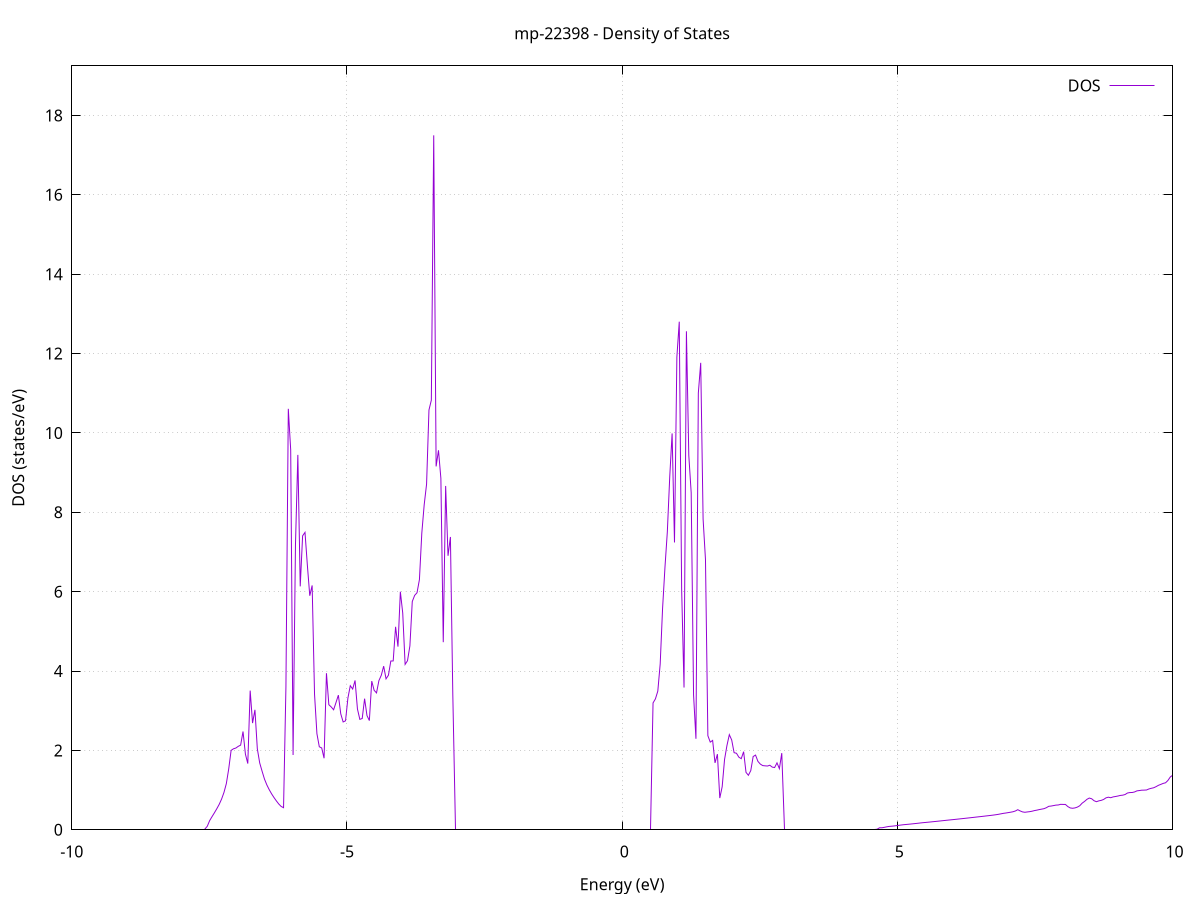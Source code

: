 set title 'mp-22398 - Density of States'
set xlabel 'Energy (eV)'
set ylabel 'DOS (states/eV)'
set grid
set xrange [-10:10]
set yrange [0:19.250]
set xzeroaxis lt -1
set terminal png size 800,600
set output 'mp-22398_dos_gnuplot.png'
plot '-' using 1:2 with lines title 'DOS'
-63.327700 0.000000
-63.284400 0.000000
-63.241100 0.000000
-63.197800 0.000000
-63.154400 0.000000
-63.111100 0.000000
-63.067800 0.000000
-63.024500 0.000000
-62.981200 0.000000
-62.937900 0.000000
-62.894600 0.000000
-62.851200 0.000000
-62.807900 0.000000
-62.764600 0.000000
-62.721300 0.000000
-62.678000 0.000000
-62.634700 0.000000
-62.591400 0.000000
-62.548000 0.000000
-62.504700 0.000000
-62.461400 0.000000
-62.418100 0.000000
-62.374800 0.000000
-62.331500 0.000000
-62.288100 0.000000
-62.244800 0.000000
-62.201500 0.000000
-62.158200 0.000000
-62.114900 0.000000
-62.071600 0.000000
-62.028300 0.000000
-61.984900 0.000000
-61.941600 0.000000
-61.898300 0.000000
-61.855000 0.000000
-61.811700 0.000000
-61.768400 0.000000
-61.725100 0.000000
-61.681700 0.000000
-61.638400 0.000000
-61.595100 0.000000
-61.551800 0.000000
-61.508500 0.000000
-61.465200 0.000000
-61.421900 0.000000
-61.378500 0.000000
-61.335200 0.000000
-61.291900 0.000000
-61.248600 0.000000
-61.205300 0.000000
-61.162000 0.000000
-61.118700 0.000000
-61.075300 0.000000
-61.032000 0.000000
-60.988700 0.000000
-60.945400 0.000000
-60.902100 0.000000
-60.858800 0.000000
-60.815500 0.000000
-60.772100 0.000000
-60.728800 0.000000
-60.685500 0.000000
-60.642200 0.000000
-60.598900 0.000000
-60.555600 0.000000
-60.512200 0.000000
-60.468900 0.000000
-60.425600 0.000000
-60.382300 0.000000
-60.339000 0.000000
-60.295700 0.000000
-60.252400 0.000000
-60.209000 0.000000
-60.165700 0.000000
-60.122400 0.000000
-60.079100 0.000000
-60.035800 0.000000
-59.992500 0.000000
-59.949200 0.000000
-59.905800 0.000000
-59.862500 0.000000
-59.819200 0.000000
-59.775900 0.000000
-59.732600 0.000000
-59.689300 0.000000
-59.646000 0.000000
-59.602600 0.000000
-59.559300 0.000000
-59.516000 0.000000
-59.472700 0.000000
-59.429400 0.000000
-59.386100 0.000000
-59.342800 0.000000
-59.299400 0.000000
-59.256100 0.000000
-59.212800 0.000000
-59.169500 0.000000
-59.126200 0.000000
-59.082900 0.000000
-59.039600 0.000000
-58.996200 0.000000
-58.952900 0.000000
-58.909600 0.000000
-58.866300 0.000000
-58.823000 0.000000
-58.779700 0.000000
-58.736300 0.000000
-58.693000 0.000000
-58.649700 0.000000
-58.606400 0.000000
-58.563100 0.000000
-58.519800 0.000000
-58.476500 0.000000
-58.433100 0.000000
-58.389800 0.000000
-58.346500 0.000000
-58.303200 0.000000
-58.259900 0.000000
-58.216600 0.000000
-58.173300 0.000000
-58.129900 0.000000
-58.086600 0.000000
-58.043300 0.000000
-58.000000 0.000000
-57.956700 0.000000
-57.913400 0.000000
-57.870100 0.000000
-57.826700 0.000000
-57.783400 0.000000
-57.740100 0.000000
-57.696800 0.000000
-57.653500 0.000000
-57.610200 0.000000
-57.566900 0.000000
-57.523500 0.000000
-57.480200 0.000000
-57.436900 0.000000
-57.393600 0.000000
-57.350300 0.000000
-57.307000 0.000000
-57.263700 0.000000
-57.220300 0.000000
-57.177000 0.000000
-57.133700 0.000000
-57.090400 0.000000
-57.047100 0.000000
-57.003800 0.000000
-56.960500 0.000000
-56.917100 0.000000
-56.873800 0.000000
-56.830500 0.000000
-56.787200 0.000000
-56.743900 0.000000
-56.700600 0.000000
-56.657200 0.000000
-56.613900 0.000000
-56.570600 0.000000
-56.527300 0.000000
-56.484000 0.000000
-56.440700 0.000000
-56.397400 0.000000
-56.354000 0.000000
-56.310700 0.000000
-56.267400 0.000000
-56.224100 0.000000
-56.180800 0.000000
-56.137500 0.000000
-56.094200 0.000000
-56.050800 0.000000
-56.007500 0.000000
-55.964200 0.000000
-55.920900 0.000000
-55.877600 0.000000
-55.834300 0.000000
-55.791000 0.000000
-55.747600 0.000000
-55.704300 0.000000
-55.661000 0.000000
-55.617700 0.000000
-55.574400 0.000000
-55.531100 0.000000
-55.487800 0.000000
-55.444400 0.000000
-55.401100 0.000000
-55.357800 0.000000
-55.314500 0.000000
-55.271200 0.000000
-55.227900 0.000000
-55.184600 0.000000
-55.141200 0.000000
-55.097900 0.000000
-55.054600 0.000000
-55.011300 0.000000
-54.968000 0.000000
-54.924700 0.000000
-54.881300 0.000000
-54.838000 0.000000
-54.794700 0.000000
-54.751400 0.000000
-54.708100 0.000000
-54.664800 0.000000
-54.621500 0.000000
-54.578100 0.000000
-54.534800 0.000000
-54.491500 0.000000
-54.448200 0.000000
-54.404900 0.000000
-54.361600 0.000000
-54.318300 0.000000
-54.274900 0.000000
-54.231600 0.000000
-54.188300 0.000000
-54.145000 0.000000
-54.101700 0.000000
-54.058400 0.000000
-54.015100 0.000000
-53.971700 0.000000
-53.928400 0.000000
-53.885100 0.000000
-53.841800 0.000000
-53.798500 0.000000
-53.755200 0.000000
-53.711900 0.000000
-53.668500 0.000000
-53.625200 0.000000
-53.581900 0.000000
-53.538600 0.000000
-53.495300 0.000000
-53.452000 0.000000
-53.408700 0.000000
-53.365300 0.000000
-53.322000 0.000000
-53.278700 0.000000
-53.235400 0.000000
-53.192100 0.000000
-53.148800 0.000000
-53.105400 0.000000
-53.062100 0.000000
-53.018800 0.000000
-52.975500 0.000000
-52.932200 0.000000
-52.888900 0.000000
-52.845600 0.000000
-52.802200 0.000000
-52.758900 0.000000
-52.715600 0.000000
-52.672300 0.000000
-52.629000 0.000000
-52.585700 0.000000
-52.542400 0.000000
-52.499000 0.000000
-52.455700 0.000000
-52.412400 0.000000
-52.369100 0.000000
-52.325800 0.000000
-52.282500 0.000000
-52.239200 0.000000
-52.195800 0.000000
-52.152500 0.000000
-52.109200 0.000000
-52.065900 0.000000
-52.022600 0.000000
-51.979300 0.000000
-51.936000 0.000000
-51.892600 0.000000
-51.849300 0.000000
-51.806000 0.000000
-51.762700 0.000000
-51.719400 0.000000
-51.676100 0.000000
-51.632800 0.000000
-51.589400 0.000000
-51.546100 0.000000
-51.502800 0.000000
-51.459500 0.000000
-51.416200 0.000000
-51.372900 0.000000
-51.329600 0.000000
-51.286200 0.000000
-51.242900 0.000000
-51.199600 0.000000
-51.156300 0.000000
-51.113000 0.000000
-51.069700 0.000000
-51.026300 0.000000
-50.983000 0.000000
-50.939700 0.000000
-50.896400 0.000000
-50.853100 0.000000
-50.809800 0.000000
-50.766500 0.000000
-50.723100 0.000000
-50.679800 0.000000
-50.636500 0.000000
-50.593200 0.000000
-50.549900 0.000000
-50.506600 0.000000
-50.463300 0.000000
-50.419900 0.000000
-50.376600 0.000000
-50.333300 0.000000
-50.290000 0.000000
-50.246700 0.000000
-50.203400 0.000000
-50.160100 0.000000
-50.116700 0.000000
-50.073400 0.000000
-50.030100 0.000000
-49.986800 0.000000
-49.943500 0.000000
-49.900200 0.000000
-49.856900 0.000000
-49.813500 0.000000
-49.770200 0.000000
-49.726900 0.000000
-49.683600 0.000000
-49.640300 0.000000
-49.597000 0.000000
-49.553700 0.000000
-49.510300 0.000000
-49.467000 0.000000
-49.423700 0.000000
-49.380400 0.000000
-49.337100 0.000000
-49.293800 0.000000
-49.250400 0.000000
-49.207100 0.000000
-49.163800 0.000000
-49.120500 0.000000
-49.077200 0.000000
-49.033900 0.000000
-48.990600 0.000000
-48.947200 0.000000
-48.903900 0.000000
-48.860600 0.000000
-48.817300 0.000000
-48.774000 0.000000
-48.730700 0.000000
-48.687400 0.000000
-48.644000 0.000000
-48.600700 0.000000
-48.557400 0.000000
-48.514100 0.000000
-48.470800 0.000000
-48.427500 0.000000
-48.384200 0.000000
-48.340800 0.000000
-48.297500 0.000000
-48.254200 0.000000
-48.210900 0.000000
-48.167600 0.000000
-48.124300 0.000000
-48.081000 0.000000
-48.037600 0.000000
-47.994300 0.000000
-47.951000 0.000000
-47.907700 0.000000
-47.864400 0.000000
-47.821100 0.000000
-47.777800 0.000000
-47.734400 0.000000
-47.691100 0.000000
-47.647800 0.000000
-47.604500 0.000000
-47.561200 0.000000
-47.517900 0.000000
-47.474500 0.000000
-47.431200 0.000000
-47.387900 0.000000
-47.344600 0.000000
-47.301300 0.000000
-47.258000 0.000000
-47.214700 0.000000
-47.171300 0.000000
-47.128000 0.000000
-47.084700 0.000000
-47.041400 0.000000
-46.998100 0.000000
-46.954800 0.000000
-46.911500 0.000000
-46.868100 0.000000
-46.824800 0.000000
-46.781500 0.000000
-46.738200 0.000000
-46.694900 0.000000
-46.651600 0.000000
-46.608300 0.000000
-46.564900 0.000000
-46.521600 0.000000
-46.478300 0.000000
-46.435000 0.000000
-46.391700 0.000000
-46.348400 0.000000
-46.305100 0.000000
-46.261700 0.000000
-46.218400 0.000000
-46.175100 0.000000
-46.131800 0.000000
-46.088500 0.000000
-46.045200 0.000000
-46.001900 0.000000
-45.958500 0.000000
-45.915200 0.000000
-45.871900 0.000000
-45.828600 0.000000
-45.785300 0.000000
-45.742000 0.000000
-45.698700 0.000000
-45.655300 0.000000
-45.612000 0.000000
-45.568700 0.000000
-45.525400 0.000000
-45.482100 0.000000
-45.438800 0.000000
-45.395400 0.000000
-45.352100 0.000000
-45.308800 0.000000
-45.265500 0.000000
-45.222200 0.000000
-45.178900 0.000000
-45.135600 0.000000
-45.092200 0.000000
-45.048900 0.000000
-45.005600 0.000000
-44.962300 0.000000
-44.919000 0.000000
-44.875700 0.000000
-44.832400 0.000000
-44.789000 0.000000
-44.745700 0.000000
-44.702400 0.000000
-44.659100 0.000000
-44.615800 0.000000
-44.572500 0.000000
-44.529200 0.000000
-44.485800 0.000000
-44.442500 0.000000
-44.399200 0.000000
-44.355900 0.000000
-44.312600 0.000000
-44.269300 0.000000
-44.226000 0.000000
-44.182600 0.000000
-44.139300 0.000000
-44.096000 0.000000
-44.052700 0.000000
-44.009400 0.000000
-43.966100 0.000000
-43.922800 0.000000
-43.879400 0.000000
-43.836100 0.000000
-43.792800 0.000000
-43.749500 0.000000
-43.706200 0.000000
-43.662900 0.000000
-43.619500 0.000000
-43.576200 0.000000
-43.532900 0.000000
-43.489600 0.000000
-43.446300 0.000000
-43.403000 0.000000
-43.359700 0.000000
-43.316300 0.000000
-43.273000 0.000000
-43.229700 0.000000
-43.186400 0.000000
-43.143100 0.000000
-43.099800 0.000000
-43.056500 0.000000
-43.013100 0.000000
-42.969800 0.000000
-42.926500 0.000000
-42.883200 0.000000
-42.839900 0.000000
-42.796600 0.000000
-42.753300 0.000000
-42.709900 0.000000
-42.666600 0.000000
-42.623300 0.000000
-42.580000 0.000000
-42.536700 0.000000
-42.493400 0.000000
-42.450100 0.000000
-42.406700 0.000000
-42.363400 0.000000
-42.320100 0.000000
-42.276800 0.000000
-42.233500 0.000000
-42.190200 0.000000
-42.146900 0.000000
-42.103500 0.000000
-42.060200 0.000000
-42.016900 0.000000
-41.973600 0.000000
-41.930300 0.000000
-41.887000 0.000000
-41.843700 0.000000
-41.800300 0.000000
-41.757000 0.000000
-41.713700 0.000000
-41.670400 0.000000
-41.627100 0.000000
-41.583800 0.000000
-41.540400 0.000000
-41.497100 0.000000
-41.453800 0.000000
-41.410500 0.000000
-41.367200 0.000000
-41.323900 0.000000
-41.280600 0.000000
-41.237200 0.000000
-41.193900 0.000000
-41.150600 0.000000
-41.107300 0.000000
-41.064000 0.000000
-41.020700 0.000000
-40.977400 0.000000
-40.934000 0.000000
-40.890700 0.000000
-40.847400 0.000000
-40.804100 0.000000
-40.760800 0.000000
-40.717500 0.000000
-40.674200 0.000000
-40.630800 0.000000
-40.587500 0.000000
-40.544200 0.000000
-40.500900 0.000000
-40.457600 0.000000
-40.414300 0.000000
-40.371000 0.000000
-40.327600 0.000000
-40.284300 0.000000
-40.241000 0.000000
-40.197700 0.000000
-40.154400 0.000000
-40.111100 0.000000
-40.067800 0.000000
-40.024400 0.000000
-39.981100 0.000000
-39.937800 0.000000
-39.894500 0.000000
-39.851200 0.000000
-39.807900 0.000000
-39.764500 0.000000
-39.721200 0.000000
-39.677900 0.000000
-39.634600 0.000000
-39.591300 0.000000
-39.548000 0.000000
-39.504700 0.000000
-39.461300 0.000000
-39.418000 0.000000
-39.374700 0.000000
-39.331400 0.000000
-39.288100 0.000000
-39.244800 0.000000
-39.201500 0.000000
-39.158100 0.000000
-39.114800 0.000000
-39.071500 0.000000
-39.028200 0.000000
-38.984900 0.000000
-38.941600 0.000000
-38.898300 0.000000
-38.854900 0.000000
-38.811600 0.000000
-38.768300 0.000000
-38.725000 0.000000
-38.681700 0.000000
-38.638400 0.000000
-38.595100 0.000000
-38.551700 0.000000
-38.508400 0.000000
-38.465100 0.000000
-38.421800 0.000000
-38.378500 0.000000
-38.335200 0.000000
-38.291900 0.000000
-38.248500 0.000000
-38.205200 0.000000
-38.161900 0.000000
-38.118600 0.000000
-38.075300 0.000000
-38.032000 0.000000
-37.988600 0.000000
-37.945300 0.000000
-37.902000 0.000000
-37.858700 0.000000
-37.815400 0.000000
-37.772100 0.000000
-37.728800 0.000000
-37.685400 0.000000
-37.642100 0.000000
-37.598800 0.000000
-37.555500 0.000000
-37.512200 0.000000
-37.468900 0.000000
-37.425600 0.000000
-37.382200 0.000000
-37.338900 0.000000
-37.295600 0.000000
-37.252300 0.000000
-37.209000 0.000000
-37.165700 0.000000
-37.122400 0.000000
-37.079000 0.000000
-37.035700 0.000000
-36.992400 0.000000
-36.949100 0.000000
-36.905800 0.000000
-36.862500 0.000000
-36.819200 0.000000
-36.775800 0.000000
-36.732500 0.000000
-36.689200 0.000000
-36.645900 0.000000
-36.602600 0.000000
-36.559300 0.000000
-36.516000 0.000000
-36.472600 0.000000
-36.429300 0.000000
-36.386000 0.000000
-36.342700 0.000000
-36.299400 0.000000
-36.256100 0.000000
-36.212800 0.000000
-36.169400 0.000000
-36.126100 0.000000
-36.082800 0.000000
-36.039500 0.000000
-35.996200 0.000000
-35.952900 0.000000
-35.909500 0.000000
-35.866200 0.000000
-35.822900 0.000000
-35.779600 0.000000
-35.736300 0.000000
-35.693000 0.000000
-35.649700 0.000000
-35.606300 0.000000
-35.563000 0.000000
-35.519700 0.000000
-35.476400 0.000000
-35.433100 0.000000
-35.389800 0.000000
-35.346500 0.000000
-35.303100 0.000000
-35.259800 0.000000
-35.216500 0.000000
-35.173200 0.000000
-35.129900 0.000000
-35.086600 0.000000
-35.043300 0.000000
-34.999900 0.000000
-34.956600 0.000000
-34.913300 0.000000
-34.870000 0.000000
-34.826700 0.000000
-34.783400 0.000000
-34.740100 0.000000
-34.696700 0.000000
-34.653400 0.000000
-34.610100 0.000000
-34.566800 0.000000
-34.523500 0.000000
-34.480200 0.000000
-34.436900 0.000000
-34.393500 0.000000
-34.350200 0.000000
-34.306900 0.000000
-34.263600 0.000000
-34.220300 0.000000
-34.177000 0.000000
-34.133600 0.000000
-34.090300 0.000000
-34.047000 0.000000
-34.003700 0.000000
-33.960400 0.000000
-33.917100 0.000000
-33.873800 0.000000
-33.830400 0.000000
-33.787100 0.000000
-33.743800 0.000000
-33.700500 0.000000
-33.657200 0.000000
-33.613900 0.000000
-33.570600 0.000000
-33.527200 0.000000
-33.483900 0.000000
-33.440600 0.000000
-33.397300 0.000000
-33.354000 0.000000
-33.310700 0.000000
-33.267400 0.000000
-33.224000 0.000000
-33.180700 0.000000
-33.137400 0.000000
-33.094100 0.000000
-33.050800 0.000000
-33.007500 0.000000
-32.964200 0.000000
-32.920800 0.000000
-32.877500 0.000000
-32.834200 0.000000
-32.790900 0.000000
-32.747600 0.000000
-32.704300 0.000000
-32.661000 0.000000
-32.617600 0.000000
-32.574300 0.000000
-32.531000 0.000000
-32.487700 0.000000
-32.444400 0.000000
-32.401100 0.000000
-32.357700 0.000000
-32.314400 0.000000
-32.271100 0.000000
-32.227800 0.000000
-32.184500 0.000000
-32.141200 0.000000
-32.097900 0.000000
-32.054500 0.000000
-32.011200 0.000000
-31.967900 0.000000
-31.924600 0.000000
-31.881300 0.000000
-31.838000 0.000000
-31.794700 0.000000
-31.751300 0.000000
-31.708000 0.000000
-31.664700 0.000000
-31.621400 0.000000
-31.578100 0.000000
-31.534800 0.000000
-31.491500 0.000000
-31.448100 0.000000
-31.404800 0.000000
-31.361500 0.000000
-31.318200 0.000000
-31.274900 0.000000
-31.231600 0.000000
-31.188300 0.000000
-31.144900 0.000000
-31.101600 0.000000
-31.058300 0.000000
-31.015000 0.000000
-30.971700 0.000000
-30.928400 0.000000
-30.885100 0.000000
-30.841700 0.000000
-30.798400 0.000000
-30.755100 0.000000
-30.711800 0.000000
-30.668500 0.000000
-30.625200 0.000000
-30.581900 0.000000
-30.538500 0.000000
-30.495200 0.000000
-30.451900 0.000000
-30.408600 0.000000
-30.365300 0.000000
-30.322000 0.000000
-30.278600 0.000000
-30.235300 0.000000
-30.192000 0.000000
-30.148700 0.000000
-30.105400 0.000000
-30.062100 0.000000
-30.018800 0.000000
-29.975400 0.000000
-29.932100 0.000000
-29.888800 0.000000
-29.845500 0.000000
-29.802200 0.000000
-29.758900 0.000000
-29.715600 0.000000
-29.672200 0.000000
-29.628900 0.000000
-29.585600 0.000000
-29.542300 0.000000
-29.499000 0.000000
-29.455700 0.000000
-29.412400 0.000000
-29.369000 0.000000
-29.325700 0.000000
-29.282400 0.000000
-29.239100 0.000000
-29.195800 0.000000
-29.152500 0.000000
-29.109200 0.000000
-29.065800 0.000000
-29.022500 0.000000
-28.979200 0.000000
-28.935900 0.000000
-28.892600 0.000000
-28.849300 0.000000
-28.806000 0.000000
-28.762600 0.000000
-28.719300 0.000000
-28.676000 0.000000
-28.632700 0.000000
-28.589400 0.000000
-28.546100 0.000000
-28.502700 0.000000
-28.459400 0.000000
-28.416100 0.000000
-28.372800 0.000000
-28.329500 0.000000
-28.286200 0.000000
-28.242900 0.000000
-28.199500 0.000000
-28.156200 0.000000
-28.112900 0.000000
-28.069600 0.000000
-28.026300 0.000000
-27.983000 0.000000
-27.939700 0.000000
-27.896300 0.000000
-27.853000 0.000000
-27.809700 0.000000
-27.766400 0.000000
-27.723100 0.000000
-27.679800 0.000000
-27.636500 0.000000
-27.593100 0.000000
-27.549800 0.000000
-27.506500 0.000000
-27.463200 0.000000
-27.419900 0.000000
-27.376600 0.000000
-27.333300 0.000000
-27.289900 0.000000
-27.246600 0.000000
-27.203300 0.000000
-27.160000 0.000000
-27.116700 0.000000
-27.073400 0.000000
-27.030100 0.000000
-26.986700 0.000000
-26.943400 0.000000
-26.900100 0.000000
-26.856800 0.000000
-26.813500 0.000000
-26.770200 0.000000
-26.726800 0.000000
-26.683500 0.000000
-26.640200 0.000000
-26.596900 0.000000
-26.553600 0.000000
-26.510300 0.000000
-26.467000 0.000000
-26.423600 0.000000
-26.380300 0.000000
-26.337000 0.000000
-26.293700 0.000000
-26.250400 0.000000
-26.207100 0.000000
-26.163800 0.000000
-26.120400 0.000000
-26.077100 0.000000
-26.033800 0.000000
-25.990500 0.000000
-25.947200 0.000000
-25.903900 0.000000
-25.860600 0.000000
-25.817200 0.000000
-25.773900 0.000000
-25.730600 0.000000
-25.687300 0.000000
-25.644000 0.000000
-25.600700 0.000000
-25.557400 0.000000
-25.514000 0.000000
-25.470700 0.000000
-25.427400 0.000000
-25.384100 0.000000
-25.340800 0.000000
-25.297500 0.000000
-25.254200 0.000000
-25.210800 0.000000
-25.167500 0.000000
-25.124200 0.000000
-25.080900 0.000000
-25.037600 0.000000
-24.994300 0.000000
-24.951000 0.000000
-24.907600 0.000000
-24.864300 0.000000
-24.821000 0.000000
-24.777700 0.000000
-24.734400 0.000000
-24.691100 0.000000
-24.647700 0.000000
-24.604400 0.000000
-24.561100 0.000000
-24.517800 0.000000
-24.474500 0.000000
-24.431200 0.000000
-24.387900 0.000000
-24.344500 0.000000
-24.301200 0.000000
-24.257900 0.000000
-24.214600 0.000000
-24.171300 0.000000
-24.128000 0.000000
-24.084700 0.000000
-24.041300 0.000000
-23.998000 0.000000
-23.954700 0.000000
-23.911400 0.000000
-23.868100 0.000000
-23.824800 0.000000
-23.781500 0.000000
-23.738100 0.000000
-23.694800 0.000000
-23.651500 0.000000
-23.608200 0.000000
-23.564900 0.000000
-23.521600 0.000000
-23.478300 0.763300
-23.434900 1.247200
-23.391600 1.708800
-23.348300 2.209400
-23.305000 2.813900
-23.261700 3.752200
-23.218400 5.167500
-23.175100 5.631000
-23.131700 3.772400
-23.088400 4.511500
-23.045100 4.252300
-23.001800 3.920200
-22.958500 2.818500
-22.915200 1.812600
-22.871800 7.943400
-22.828500 37.841900
-22.785200 39.542600
-22.741900 15.925300
-22.698600 0.000000
-22.655300 0.000000
-22.612000 0.000000
-22.568600 0.000000
-22.525300 0.000000
-22.482000 0.000000
-22.438700 0.000000
-22.395400 0.000000
-22.352100 0.000000
-22.308800 0.000000
-22.265400 0.000000
-22.222100 0.000000
-22.178800 0.000000
-22.135500 0.000000
-22.092200 0.000000
-22.048900 0.000000
-22.005600 0.000000
-21.962200 0.000000
-21.918900 0.000000
-21.875600 0.000000
-21.832300 0.000000
-21.789000 0.000000
-21.745700 0.000000
-21.702400 0.000000
-21.659000 0.000000
-21.615700 0.000000
-21.572400 0.000000
-21.529100 0.000000
-21.485800 0.000000
-21.442500 0.000000
-21.399200 0.000000
-21.355800 0.000000
-21.312500 0.000000
-21.269200 0.000000
-21.225900 0.000000
-21.182600 0.000000
-21.139300 0.000000
-21.096000 0.000000
-21.052600 0.000000
-21.009300 0.000000
-20.966000 0.000000
-20.922700 0.000000
-20.879400 0.000000
-20.836100 0.000000
-20.792700 0.000000
-20.749400 0.000000
-20.706100 0.000000
-20.662800 0.000000
-20.619500 0.000000
-20.576200 0.000000
-20.532900 0.000000
-20.489500 0.000000
-20.446200 0.000000
-20.402900 0.000000
-20.359600 0.000000
-20.316300 0.000000
-20.273000 0.000000
-20.229700 0.000000
-20.186300 0.000000
-20.143000 0.000000
-20.099700 0.000000
-20.056400 0.000000
-20.013100 0.000000
-19.969800 0.000000
-19.926500 0.000000
-19.883100 0.000000
-19.839800 0.000000
-19.796500 0.000000
-19.753200 0.000000
-19.709900 0.000000
-19.666600 0.000000
-19.623300 0.000000
-19.579900 0.000000
-19.536600 0.000000
-19.493300 0.000000
-19.450000 0.000000
-19.406700 0.000000
-19.363400 0.000000
-19.320100 0.000000
-19.276700 0.000000
-19.233400 0.000000
-19.190100 0.000000
-19.146800 0.000000
-19.103500 0.000000
-19.060200 0.000000
-19.016800 0.000000
-18.973500 0.000000
-18.930200 0.000000
-18.886900 0.000000
-18.843600 0.000000
-18.800300 0.000000
-18.757000 0.000000
-18.713600 0.000000
-18.670300 0.000000
-18.627000 0.000000
-18.583700 0.000000
-18.540400 0.000000
-18.497100 0.000000
-18.453800 0.000000
-18.410400 0.000000
-18.367100 0.000000
-18.323800 0.000000
-18.280500 0.000000
-18.237200 0.000000
-18.193900 0.000000
-18.150600 0.000000
-18.107200 0.000000
-18.063900 0.000000
-18.020600 0.000000
-17.977300 0.000000
-17.934000 0.000000
-17.890700 0.000000
-17.847400 0.000000
-17.804000 0.000000
-17.760700 0.000000
-17.717400 0.000000
-17.674100 0.000000
-17.630800 0.000000
-17.587500 0.000000
-17.544200 0.000000
-17.500800 0.000000
-17.457500 0.000000
-17.414200 0.000000
-17.370900 0.000000
-17.327600 0.000000
-17.284300 0.000000
-17.240900 0.000000
-17.197600 0.000000
-17.154300 0.000000
-17.111000 0.000000
-17.067700 0.000000
-17.024400 0.000000
-16.981100 0.000000
-16.937700 0.000000
-16.894400 0.000000
-16.851100 0.000000
-16.807800 0.000000
-16.764500 0.000000
-16.721200 0.000000
-16.677900 0.000000
-16.634500 0.000000
-16.591200 0.000000
-16.547900 0.000000
-16.504600 0.000000
-16.461300 0.000000
-16.418000 0.000000
-16.374700 0.000000
-16.331300 0.000000
-16.288000 0.000000
-16.244700 0.000000
-16.201400 0.000000
-16.158100 0.000000
-16.114800 0.000000
-16.071500 0.000000
-16.028100 0.000000
-15.984800 0.000000
-15.941500 0.000000
-15.898200 0.000000
-15.854900 0.000000
-15.811600 0.000000
-15.768300 0.000000
-15.724900 0.000000
-15.681600 0.000000
-15.638300 0.000000
-15.595000 0.000000
-15.551700 0.000000
-15.508400 0.000000
-15.465100 0.000000
-15.421700 0.000000
-15.378400 0.000000
-15.335100 0.000000
-15.291800 0.000000
-15.248500 0.000000
-15.205200 0.000000
-15.161800 0.000000
-15.118500 0.000000
-15.075200 0.000000
-15.031900 0.000000
-14.988600 0.000000
-14.945300 0.000000
-14.902000 0.000000
-14.858600 0.000000
-14.815300 0.000000
-14.772000 0.000000
-14.728700 0.000000
-14.685400 0.000000
-14.642100 0.000000
-14.598800 0.000000
-14.555400 0.000000
-14.512100 0.000000
-14.468800 0.000000
-14.425500 0.000000
-14.382200 0.000000
-14.338900 0.000000
-14.295600 0.000000
-14.252200 0.000000
-14.208900 0.000000
-14.165600 0.000000
-14.122300 0.000000
-14.079000 0.000000
-14.035700 0.000000
-13.992400 0.000000
-13.949000 0.000000
-13.905700 0.000000
-13.862400 0.000000
-13.819100 0.000000
-13.775800 0.000000
-13.732500 0.000000
-13.689200 0.000000
-13.645800 0.000000
-13.602500 0.000000
-13.559200 0.000000
-13.515900 0.000000
-13.472600 0.000000
-13.429300 0.000000
-13.385900 0.000000
-13.342600 0.000000
-13.299300 0.000000
-13.256000 0.000000
-13.212700 0.000000
-13.169400 0.000000
-13.126100 0.000000
-13.082700 0.000000
-13.039400 0.000000
-12.996100 0.000000
-12.952800 0.000000
-12.909500 0.000000
-12.866200 0.000000
-12.822900 0.000000
-12.779500 0.000000
-12.736200 0.000000
-12.692900 0.000000
-12.649600 0.000000
-12.606300 0.000000
-12.563000 0.000000
-12.519700 0.000000
-12.476300 0.000000
-12.433000 0.000000
-12.389700 0.000000
-12.346400 0.000000
-12.303100 0.000000
-12.259800 0.000000
-12.216500 0.000000
-12.173100 0.000000
-12.129800 0.000000
-12.086500 0.000000
-12.043200 0.000000
-11.999900 0.000000
-11.956600 0.000000
-11.913300 0.000000
-11.869900 0.000000
-11.826600 0.000000
-11.783300 0.000000
-11.740000 0.000000
-11.696700 0.000000
-11.653400 0.000000
-11.610000 0.000000
-11.566700 0.000000
-11.523400 0.000000
-11.480100 0.000000
-11.436800 0.000000
-11.393500 0.000000
-11.350200 0.000000
-11.306800 0.000000
-11.263500 0.000000
-11.220200 0.000000
-11.176900 0.000000
-11.133600 0.000000
-11.090300 0.000000
-11.047000 0.000000
-11.003600 0.000000
-10.960300 0.000000
-10.917000 0.000000
-10.873700 0.000000
-10.830400 0.000000
-10.787100 0.000000
-10.743800 0.000000
-10.700400 0.000000
-10.657100 0.000000
-10.613800 0.000000
-10.570500 0.000000
-10.527200 0.000000
-10.483900 0.000000
-10.440600 0.000000
-10.397200 0.000000
-10.353900 0.000000
-10.310600 0.000000
-10.267300 0.000000
-10.224000 0.000000
-10.180700 0.000000
-10.137400 0.000000
-10.094000 0.000000
-10.050700 0.000000
-10.007400 0.000000
-9.964100 0.000000
-9.920800 0.000000
-9.877500 0.000000
-9.834200 0.000000
-9.790800 0.000000
-9.747500 0.000000
-9.704200 0.000000
-9.660900 0.000000
-9.617600 0.000000
-9.574300 0.000000
-9.530900 0.000000
-9.487600 0.000000
-9.444300 0.000000
-9.401000 0.000000
-9.357700 0.000000
-9.314400 0.000000
-9.271100 0.000000
-9.227700 0.000000
-9.184400 0.000000
-9.141100 0.000000
-9.097800 0.000000
-9.054500 0.000000
-9.011200 0.000000
-8.967900 0.000000
-8.924500 0.000000
-8.881200 0.000000
-8.837900 0.000000
-8.794600 0.000000
-8.751300 0.000000
-8.708000 0.000000
-8.664700 0.000000
-8.621300 0.000000
-8.578000 0.000000
-8.534700 0.000000
-8.491400 0.000000
-8.448100 0.000000
-8.404800 0.000000
-8.361500 0.000000
-8.318100 0.000000
-8.274800 0.000000
-8.231500 0.000000
-8.188200 0.000000
-8.144900 0.000000
-8.101600 0.000000
-8.058300 0.000000
-8.014900 0.000000
-7.971600 0.000000
-7.928300 0.000000
-7.885000 0.000000
-7.841700 0.000000
-7.798400 0.000000
-7.755000 0.000000
-7.711700 0.000000
-7.668400 0.000000
-7.625100 0.000000
-7.581800 0.000000
-7.538500 0.087300
-7.495200 0.230700
-7.451800 0.330800
-7.408500 0.428200
-7.365200 0.530500
-7.321900 0.639700
-7.278600 0.773000
-7.235300 0.939200
-7.192000 1.162400
-7.148600 1.534600
-7.105300 2.000300
-7.062000 2.041100
-7.018700 2.060000
-6.975400 2.102500
-6.932100 2.133000
-6.888800 2.476500
-6.845400 1.906500
-6.802100 1.668300
-6.758800 3.507300
-6.715500 2.688500
-6.672200 3.023000
-6.628900 2.040700
-6.585600 1.684000
-6.542200 1.475400
-6.498900 1.277500
-6.455600 1.130000
-6.412300 1.009700
-6.369000 0.904200
-6.325700 0.811800
-6.282400 0.726800
-6.239000 0.648800
-6.195700 0.587600
-6.152400 0.556400
-6.109100 3.598200
-6.065800 10.607600
-6.022500 9.572900
-5.979200 1.884000
-5.935800 7.178600
-5.892500 9.447500
-5.849200 6.133900
-5.805900 7.407500
-5.762600 7.494400
-5.719300 6.661500
-5.675900 5.897600
-5.632600 6.157400
-5.589300 3.413600
-5.546000 2.421500
-5.502700 2.091300
-5.459400 2.062400
-5.416100 1.802600
-5.372700 3.944500
-5.329400 3.151200
-5.286100 3.095100
-5.242800 3.024000
-5.199500 3.205900
-5.156200 3.392800
-5.112900 2.922200
-5.069500 2.716800
-5.026200 2.745900
-4.982900 3.319000
-4.939600 3.630700
-4.896300 3.546900
-4.853000 3.763100
-4.809700 3.044400
-4.766300 2.782300
-4.723000 2.804300
-4.679700 3.304400
-4.636400 2.877200
-4.593100 2.751600
-4.549800 3.746400
-4.506500 3.515100
-4.463100 3.449000
-4.419800 3.758600
-4.376500 3.893100
-4.333200 4.123300
-4.289900 3.803500
-4.246600 3.895000
-4.203300 4.252500
-4.159900 4.254900
-4.116600 5.114700
-4.073300 4.615200
-4.030000 5.999400
-3.986700 5.460200
-3.943400 4.167400
-3.900000 4.260100
-3.856700 4.633200
-3.813400 5.751400
-3.770100 5.906700
-3.726800 5.974600
-3.683500 6.304000
-3.640200 7.476100
-3.596800 8.189600
-3.553500 8.708900
-3.510200 10.578200
-3.466900 10.826400
-3.423600 17.500100
-3.380300 9.156600
-3.337000 9.562900
-3.293600 8.854300
-3.250300 4.726800
-3.207000 8.663800
-3.163700 6.904500
-3.120400 7.378400
-3.077100 3.415800
-3.033800 0.000000
-2.990400 0.000000
-2.947100 0.000000
-2.903800 0.000000
-2.860500 0.000000
-2.817200 0.000000
-2.773900 0.000000
-2.730600 0.000000
-2.687200 0.000000
-2.643900 0.000000
-2.600600 0.000000
-2.557300 0.000000
-2.514000 0.000000
-2.470700 0.000000
-2.427400 0.000000
-2.384000 0.000000
-2.340700 0.000000
-2.297400 0.000000
-2.254100 0.000000
-2.210800 0.000000
-2.167500 0.000000
-2.124100 0.000000
-2.080800 0.000000
-2.037500 0.000000
-1.994200 0.000000
-1.950900 0.000000
-1.907600 0.000000
-1.864300 0.000000
-1.820900 0.000000
-1.777600 0.000000
-1.734300 0.000000
-1.691000 0.000000
-1.647700 0.000000
-1.604400 0.000000
-1.561100 0.000000
-1.517700 0.000000
-1.474400 0.000000
-1.431100 0.000000
-1.387800 0.000000
-1.344500 0.000000
-1.301200 0.000000
-1.257900 0.000000
-1.214500 0.000000
-1.171200 0.000000
-1.127900 0.000000
-1.084600 0.000000
-1.041300 0.000000
-0.998000 0.000000
-0.954700 0.000000
-0.911300 0.000000
-0.868000 0.000000
-0.824700 0.000000
-0.781400 0.000000
-0.738100 0.000000
-0.694800 0.000000
-0.651500 0.000000
-0.608100 0.000000
-0.564800 0.000000
-0.521500 0.000000
-0.478200 0.000000
-0.434900 0.000000
-0.391600 0.000000
-0.348300 0.000000
-0.304900 0.000000
-0.261600 0.000000
-0.218300 0.000000
-0.175000 0.000000
-0.131700 0.000000
-0.088400 0.000000
-0.045000 0.000000
-0.001700 0.000000
0.041600 0.000000
0.084900 0.000000
0.128200 0.000000
0.171500 0.000000
0.214800 0.000000
0.258200 0.000000
0.301500 0.000000
0.344800 0.000000
0.388100 0.000000
0.431400 0.000000
0.474700 0.000000
0.518000 0.000000
0.561400 3.196400
0.604700 3.298800
0.648000 3.493900
0.691300 4.178600
0.734600 5.576700
0.777900 6.609400
0.821200 7.509100
0.864600 8.889600
0.907900 9.987500
0.951200 7.240300
0.994500 11.913700
1.037800 12.803900
1.081100 6.062300
1.124400 3.584500
1.167800 12.561700
1.211100 9.434400
1.254400 8.496300
1.297700 3.398900
1.341000 2.292900
1.384300 11.005200
1.427600 11.766900
1.471000 7.828600
1.514300 6.808800
1.557600 2.371000
1.600900 2.209200
1.644200 2.251700
1.687500 1.685200
1.730900 1.905900
1.774200 0.799000
1.817500 1.084800
1.860800 1.771800
1.904100 2.121700
1.947400 2.397300
1.990700 2.262400
2.034100 1.943100
2.077400 1.928200
2.120700 1.829200
2.164000 1.791900
2.207300 1.968100
2.250600 1.446700
2.293900 1.373100
2.337300 1.491300
2.380600 1.846200
2.423900 1.882100
2.467200 1.723500
2.510500 1.655200
2.553800 1.617700
2.597100 1.611300
2.640500 1.606500
2.683800 1.626300
2.727100 1.579200
2.770400 1.568300
2.813700 1.686100
2.857000 1.540500
2.900300 1.931800
2.943700 0.000000
2.987000 0.000000
3.030300 0.000000
3.073600 0.000000
3.116900 0.000000
3.160200 0.000000
3.203500 0.000000
3.246900 0.000000
3.290200 0.000000
3.333500 0.000000
3.376800 0.000000
3.420100 0.000000
3.463400 0.000000
3.506800 0.000000
3.550100 0.000000
3.593400 0.000000
3.636700 0.000000
3.680000 0.000000
3.723300 0.000000
3.766600 0.000000
3.810000 0.000000
3.853300 0.000000
3.896600 0.000000
3.939900 0.000000
3.983200 0.000000
4.026500 0.000000
4.069800 0.000000
4.113200 0.000000
4.156500 0.000000
4.199800 0.000000
4.243100 0.000000
4.286400 0.000000
4.329700 0.000000
4.373000 0.000000
4.416400 0.000000
4.459700 0.000000
4.503000 0.000000
4.546300 0.000000
4.589600 0.000000
4.632900 0.014100
4.676200 0.050300
4.719600 0.050100
4.762900 0.061400
4.806200 0.073800
4.849500 0.084600
4.892800 0.089600
4.936100 0.095600
4.979400 0.103400
5.022800 0.111300
5.066100 0.119500
5.109400 0.127000
5.152700 0.132700
5.196000 0.138500
5.239300 0.144300
5.282600 0.150400
5.326000 0.156900
5.369300 0.163600
5.412600 0.170600
5.455900 0.177300
5.499200 0.183000
5.542500 0.188800
5.585900 0.194600
5.629200 0.200700
5.672500 0.206700
5.715800 0.212900
5.759100 0.219300
5.802400 0.225800
5.845700 0.232300
5.889100 0.238700
5.932400 0.244800
5.975700 0.251100
6.019000 0.257200
6.062300 0.263500
6.105600 0.269800
6.148900 0.276300
6.192300 0.282800
6.235600 0.289400
6.278900 0.296000
6.322200 0.302700
6.365500 0.309400
6.408800 0.316200
6.452100 0.323000
6.495500 0.329800
6.538800 0.336600
6.582100 0.343500
6.625400 0.350500
6.668700 0.357500
6.712000 0.364600
6.755300 0.372300
6.798700 0.381000
6.842000 0.390900
6.885300 0.402700
6.928600 0.414200
6.971900 0.422500
7.015200 0.432500
7.058500 0.442800
7.101900 0.454100
7.145200 0.473600
7.188500 0.506000
7.231800 0.475300
7.275100 0.450100
7.318400 0.441000
7.361800 0.449300
7.405100 0.456500
7.448400 0.467700
7.491700 0.483600
7.535000 0.494600
7.578300 0.508600
7.621600 0.520100
7.665000 0.531900
7.708300 0.556200
7.751600 0.591300
7.794900 0.598100
7.838200 0.609300
7.881500 0.621600
7.924800 0.625000
7.968200 0.641300
8.011500 0.639000
8.054800 0.638400
8.098100 0.584800
8.141400 0.550500
8.184700 0.541900
8.228000 0.550900
8.271400 0.571300
8.314700 0.605600
8.358000 0.670200
8.401300 0.713700
8.444600 0.766300
8.487900 0.799400
8.531200 0.781700
8.574600 0.732000
8.617900 0.707500
8.661200 0.728400
8.704500 0.741000
8.747800 0.763700
8.791100 0.804200
8.834400 0.821100
8.877800 0.808000
8.921100 0.828100
8.964400 0.838500
9.007700 0.850200
9.051000 0.865300
9.094300 0.872000
9.137700 0.887600
9.181000 0.926100
9.224300 0.937900
9.267600 0.939300
9.310900 0.953300
9.354200 0.980800
9.397500 0.988500
9.440900 0.997700
9.484200 0.999300
9.527500 1.002400
9.570800 1.028100
9.614100 1.044900
9.657400 1.058500
9.700700 1.086000
9.744100 1.120300
9.787400 1.143600
9.830700 1.168800
9.874000 1.184100
9.917300 1.243700
9.960600 1.331400
10.003900 1.375800
10.047300 1.435800
10.090600 1.441700
10.133900 1.179000
10.177200 1.182200
10.220500 1.188300
10.263800 1.190900
10.307100 1.209700
10.350500 1.221700
10.393800 1.255200
10.437100 1.297200
10.480400 1.342400
10.523700 1.392500
10.567000 1.487700
10.610300 1.521300
10.653700 1.561200
10.697000 1.594800
10.740300 1.656900
10.783600 1.799000
10.826900 1.562600
10.870200 1.272800
10.913500 1.235100
10.956900 1.251100
11.000200 1.244300
11.043500 1.266800
11.086800 1.319700
11.130100 1.454300
11.173400 1.748100
11.216800 1.870200
11.260100 1.699000
11.303400 1.535200
11.346700 1.445100
11.390000 1.399900
11.433300 1.349300
11.476600 1.289700
11.520000 1.193100
11.563300 1.106000
11.606600 1.045100
11.649900 1.038600
11.693200 1.022400
11.736500 0.956400
11.779800 0.915700
11.823200 1.030600
11.866500 1.204300
11.909800 1.221100
11.953100 1.143500
11.996400 1.040400
12.039700 1.023800
12.083000 1.120400
12.126400 1.197800
12.169700 1.222000
12.213000 1.330500
12.256300 1.107500
12.299600 1.229800
12.342900 1.428200
12.386200 1.304900
12.429600 1.307800
12.472900 1.392900
12.516200 1.508700
12.559500 1.585000
12.602800 1.520700
12.646100 1.507100
12.689400 1.552700
12.732800 1.622900
12.776100 1.830600
12.819400 1.713200
12.862700 1.880300
12.906000 2.015100
12.949300 2.028100
12.992700 2.044800
13.036000 1.894900
13.079300 1.748500
13.122600 1.634300
13.165900 1.724800
13.209200 1.939400
13.252500 1.811700
13.295900 1.978200
13.339200 2.134700
13.382500 2.143000
13.425800 2.237000
13.469100 2.181000
13.512400 2.170100
13.555700 2.057400
13.599100 2.072900
13.642400 1.938000
13.685700 1.981300
13.729000 2.226000
13.772300 2.610500
13.815600 2.596100
13.858900 2.551800
13.902300 2.493600
13.945600 2.462700
13.988900 2.297400
14.032200 2.243900
14.075500 2.237700
14.118800 2.225900
14.162100 2.191600
14.205500 2.147900
14.248800 2.167300
14.292100 2.165700
14.335400 2.189200
14.378700 2.318100
14.422000 2.336700
14.465300 2.269200
14.508700 2.094400
14.552000 1.921700
14.595300 1.837500
14.638600 1.745400
14.681900 1.712300
14.725200 1.741300
14.768500 1.691800
14.811900 1.698600
14.855200 1.790000
14.898500 1.854000
14.941800 1.789600
14.985100 1.279000
15.028400 1.172000
15.071800 1.266700
15.115100 1.369800
15.158400 1.491800
15.201700 1.624200
15.245000 1.649400
15.288300 1.607300
15.331600 1.672800
15.375000 1.582200
15.418300 1.623000
15.461600 1.810800
15.504900 1.828500
15.548200 1.948700
15.591500 2.261800
15.634800 2.228200
15.678200 2.055300
15.721500 2.035100
15.764800 2.225800
15.808100 2.004500
15.851400 2.090500
15.894700 2.075600
15.938000 1.993600
15.981400 1.990600
16.024700 2.092400
16.068000 2.309600
16.111300 2.366800
16.154600 1.922700
16.197900 2.065300
16.241200 1.857900
16.284600 1.813400
16.327900 1.955600
16.371200 2.065600
16.414500 1.931400
16.457800 1.915500
16.501100 1.798100
16.544400 1.760200
16.587800 1.723300
16.631100 1.615400
16.674400 1.569600
16.717700 1.563900
16.761000 1.660600
16.804300 1.705400
16.847700 1.619100
16.891000 1.510400
16.934300 1.495400
16.977600 1.559600
17.020900 1.367000
17.064200 1.263500
17.107500 1.159800
17.150900 1.144900
17.194200 1.170200
17.237500 1.130500
17.280800 1.185400
17.324100 1.596900
17.367400 1.813800
17.410700 1.921500
17.454100 1.752300
17.497400 1.535300
17.540700 1.248800
17.584000 1.117800
17.627300 1.019100
17.670600 0.850100
17.713900 0.739500
17.757300 0.664000
17.800600 0.625100
17.843900 0.591900
17.887200 0.561800
17.930500 0.543100
17.973800 0.538600
18.017100 0.540200
18.060500 0.547800
18.103800 0.556700
18.147100 0.585200
18.190400 0.685700
18.233700 0.714500
18.277000 0.540500
18.320300 0.393300
18.363700 0.185200
18.407000 0.105400
18.450300 0.058000
18.493600 0.033800
18.536900 0.029500
18.580200 0.027700
18.623600 0.025900
18.666900 0.024100
18.710200 0.022300
18.753500 0.020600
18.796800 0.018900
18.840100 0.017200
18.883400 0.015400
18.926800 0.013600
18.970100 0.011700
19.013400 0.009800
19.056700 0.007800
19.100000 0.005800
19.143300 0.004000
19.186600 0.002600
19.230000 0.001500
19.273300 0.000700
19.316600 0.000200
19.359900 0.000000
19.403200 0.000000
19.446500 0.000000
19.489800 0.000000
19.533200 0.000000
19.576500 0.000000
19.619800 0.000000
19.663100 0.000000
19.706400 0.000000
19.749700 0.000000
19.793000 0.000000
19.836400 0.000000
19.879700 0.000000
19.923000 0.000000
19.966300 0.000000
20.009600 0.000000
20.052900 0.000000
20.096200 0.000000
20.139600 0.000000
20.182900 0.000000
20.226200 0.000000
20.269500 0.000000
20.312800 0.000000
20.356100 0.000000
20.399400 0.000000
20.442800 0.000000
20.486100 0.000000
20.529400 0.000000
20.572700 0.000000
20.616000 0.000000
20.659300 0.000000
20.702700 0.000000
20.746000 0.000000
20.789300 0.000000
20.832600 0.000000
20.875900 0.000000
20.919200 0.000000
20.962500 0.000000
21.005900 0.000000
21.049200 0.000000
21.092500 0.000000
21.135800 0.000000
21.179100 0.000000
21.222400 0.000000
21.265700 0.000000
21.309100 0.000000
21.352400 0.000000
21.395700 0.000000
21.439000 0.000000
21.482300 0.000000
21.525600 0.000000
21.568900 0.000000
21.612300 0.000000
21.655600 0.000000
21.698900 0.000000
21.742200 0.000000
21.785500 0.000000
21.828800 0.000000
21.872100 0.000000
21.915500 0.000000
21.958800 0.000000
22.002100 0.000000
22.045400 0.000000
22.088700 0.000000
22.132000 0.000000
22.175300 0.000000
22.218700 0.000000
22.262000 0.000000
22.305300 0.000000
22.348600 0.000000
22.391900 0.000000
22.435200 0.000000
22.478600 0.000000
22.521900 0.000000
22.565200 0.000000
22.608500 0.000000
22.651800 0.000000
22.695100 0.000000
22.738400 0.000000
22.781800 0.000000
22.825100 0.000000
22.868400 0.000000
22.911700 0.000000
22.955000 0.000000
22.998300 0.000000
23.041600 0.000000
23.085000 0.000000
23.128300 0.000000
23.171600 0.000000
23.214900 0.000000
23.258200 0.000000
23.301500 0.000000
e
